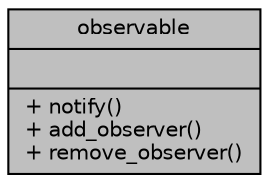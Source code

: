 digraph "observable"
{
  edge [fontname="Helvetica",fontsize="10",labelfontname="Helvetica",labelfontsize="10"];
  node [fontname="Helvetica",fontsize="10",shape=record];
  Node1 [label="{observable\n||+ notify()\l+ add_observer()\l+ remove_observer()\l}",height=0.2,width=0.4,color="black", fillcolor="grey75", style="filled", fontcolor="black"];
}
